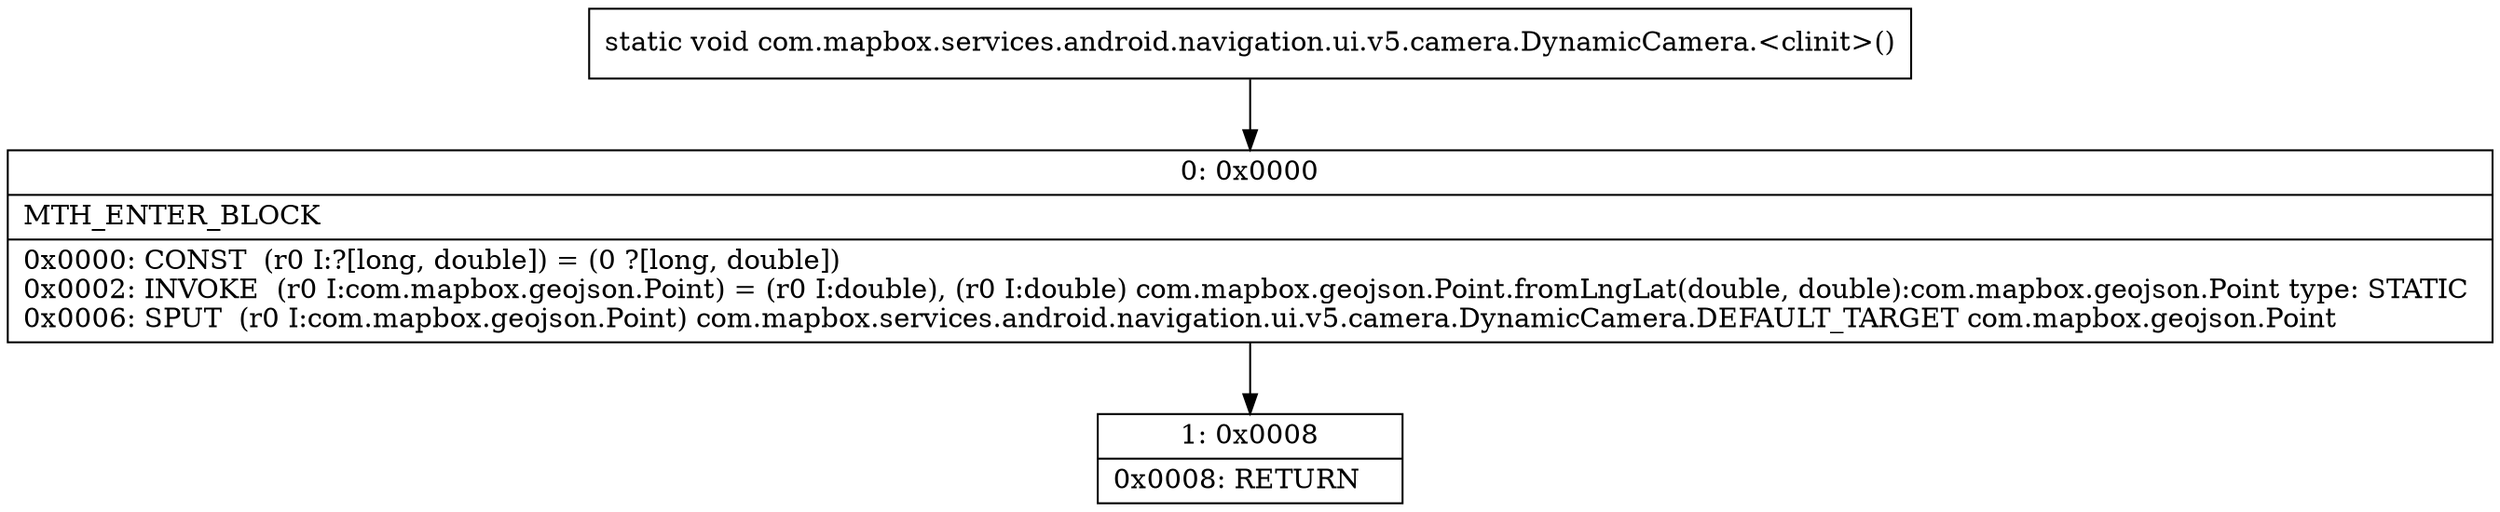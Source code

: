 digraph "CFG forcom.mapbox.services.android.navigation.ui.v5.camera.DynamicCamera.\<clinit\>()V" {
Node_0 [shape=record,label="{0\:\ 0x0000|MTH_ENTER_BLOCK\l|0x0000: CONST  (r0 I:?[long, double]) = (0 ?[long, double]) \l0x0002: INVOKE  (r0 I:com.mapbox.geojson.Point) = (r0 I:double), (r0 I:double) com.mapbox.geojson.Point.fromLngLat(double, double):com.mapbox.geojson.Point type: STATIC \l0x0006: SPUT  (r0 I:com.mapbox.geojson.Point) com.mapbox.services.android.navigation.ui.v5.camera.DynamicCamera.DEFAULT_TARGET com.mapbox.geojson.Point \l}"];
Node_1 [shape=record,label="{1\:\ 0x0008|0x0008: RETURN   \l}"];
MethodNode[shape=record,label="{static void com.mapbox.services.android.navigation.ui.v5.camera.DynamicCamera.\<clinit\>() }"];
MethodNode -> Node_0;
Node_0 -> Node_1;
}

